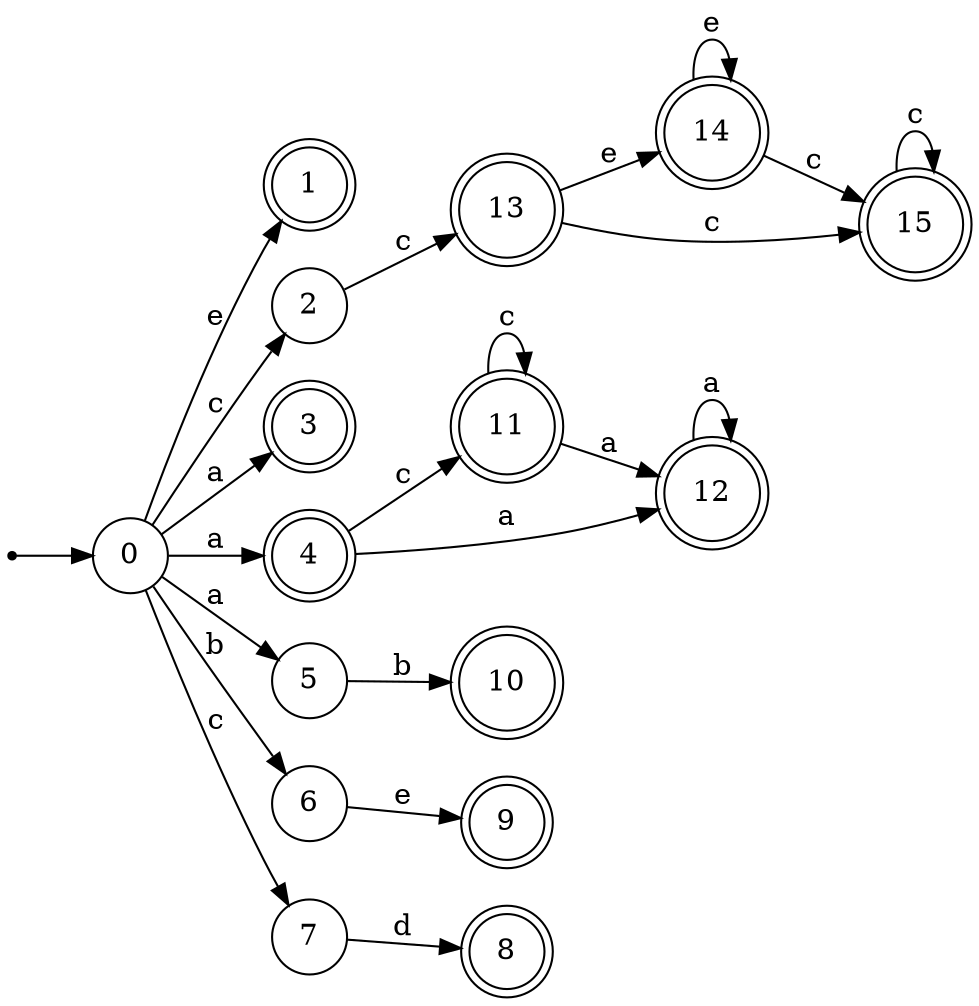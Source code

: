 digraph finite_state_machine {
rankdir=LR;
size="20,20";
node [shape = point]; "dummy0"
node [shape = circle]; "0";
"dummy0" -> "0";
node [shape = doublecircle]; "1";node [shape = circle]; "2";
node [shape = doublecircle]; "3";node [shape = doublecircle]; "4";node [shape = circle]; "5";
node [shape = circle]; "6";
node [shape = circle]; "7";
node [shape = doublecircle]; "8";node [shape = doublecircle]; "9";node [shape = doublecircle]; "10";node [shape = doublecircle]; "11";node [shape = doublecircle]; "12";node [shape = doublecircle]; "13";node [shape = doublecircle]; "14";node [shape = doublecircle]; "15";"0" -> "1" [label = "e"];
 "0" -> "2" [label = "c"];
 "0" -> "7" [label = "c"];
 "0" -> "3" [label = "a"];
 "0" -> "4" [label = "a"];
 "0" -> "5" [label = "a"];
 "0" -> "6" [label = "b"];
 "7" -> "8" [label = "d"];
 "6" -> "9" [label = "e"];
 "5" -> "10" [label = "b"];
 "4" -> "11" [label = "c"];
 "4" -> "12" [label = "a"];
 "12" -> "12" [label = "a"];
 "11" -> "11" [label = "c"];
 "11" -> "12" [label = "a"];
 "2" -> "13" [label = "c"];
 "13" -> "14" [label = "e"];
 "13" -> "15" [label = "c"];
 "15" -> "15" [label = "c"];
 "14" -> "14" [label = "e"];
 "14" -> "15" [label = "c"];
 }
